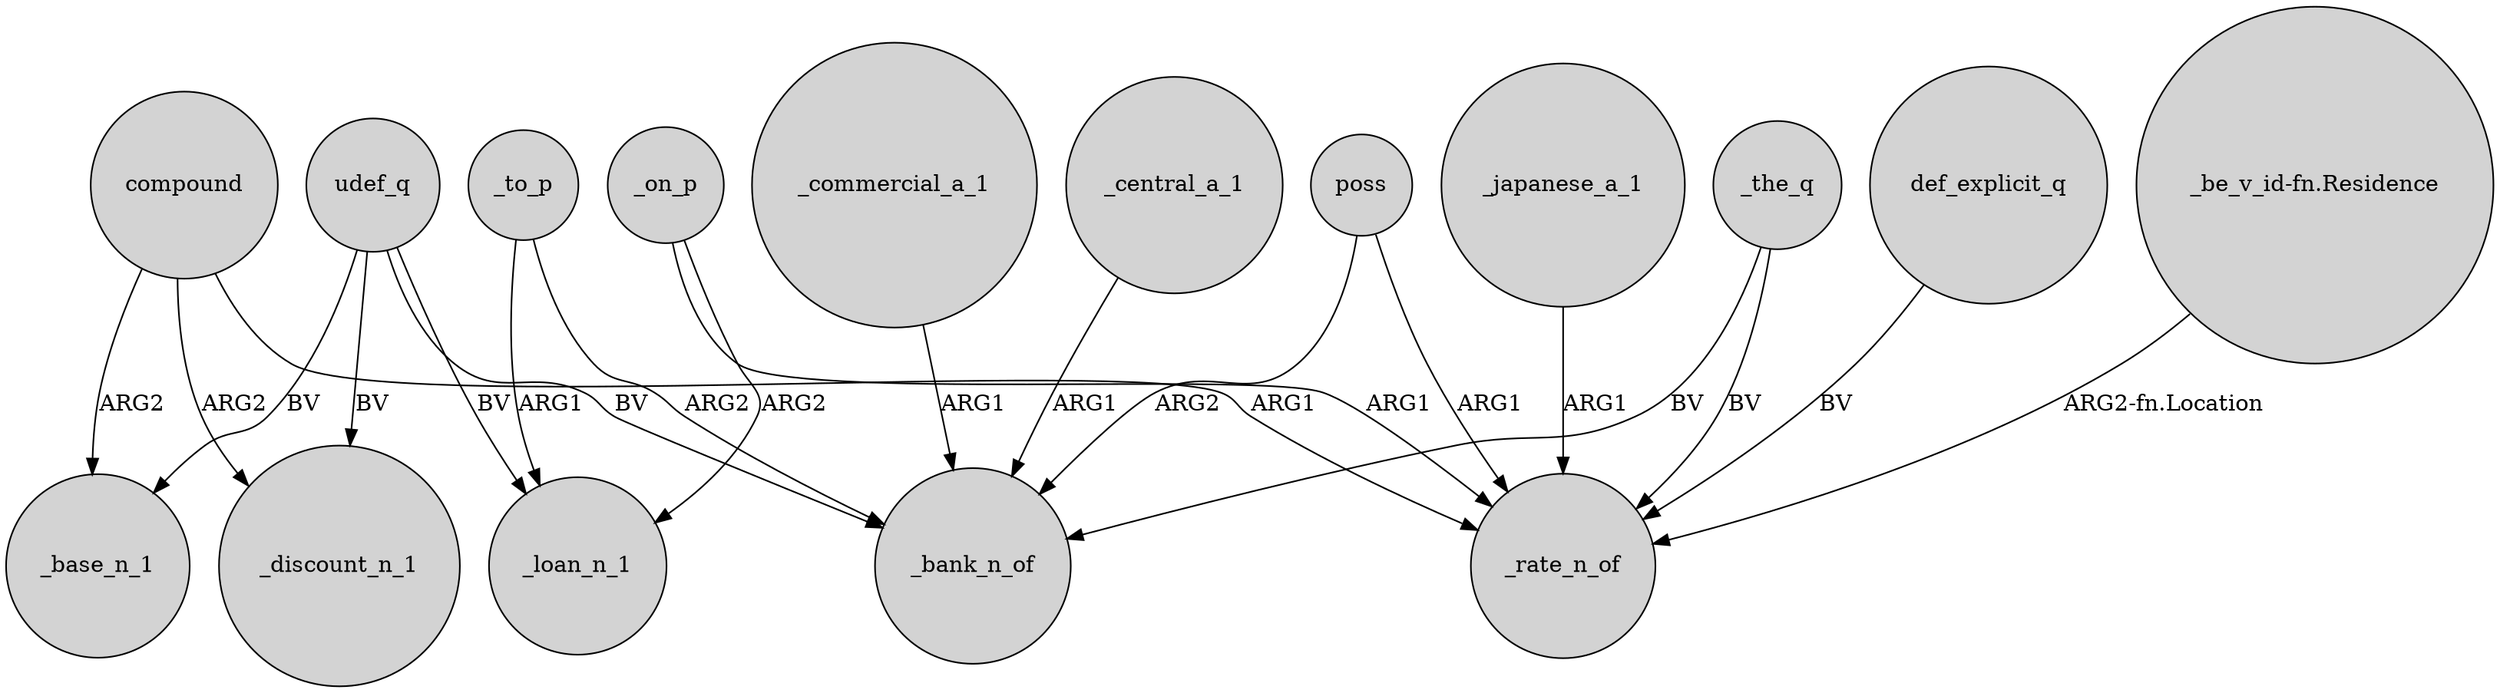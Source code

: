 digraph {
	node [shape=circle style=filled]
	_japanese_a_1 -> _rate_n_of [label=ARG1]
	compound -> _base_n_1 [label=ARG2]
	_the_q -> _bank_n_of [label=BV]
	_to_p -> _loan_n_1 [label=ARG1]
	udef_q -> _discount_n_1 [label=BV]
	udef_q -> _loan_n_1 [label=BV]
	_central_a_1 -> _bank_n_of [label=ARG1]
	udef_q -> _bank_n_of [label=BV]
	def_explicit_q -> _rate_n_of [label=BV]
	compound -> _rate_n_of [label=ARG1]
	_the_q -> _rate_n_of [label=BV]
	poss -> _bank_n_of [label=ARG2]
	poss -> _rate_n_of [label=ARG1]
	_on_p -> _loan_n_1 [label=ARG2]
	"_be_v_id-fn.Residence" -> _rate_n_of [label="ARG2-fn.Location"]
	udef_q -> _base_n_1 [label=BV]
	_on_p -> _rate_n_of [label=ARG1]
	_to_p -> _bank_n_of [label=ARG2]
	compound -> _discount_n_1 [label=ARG2]
	_commercial_a_1 -> _bank_n_of [label=ARG1]
}
